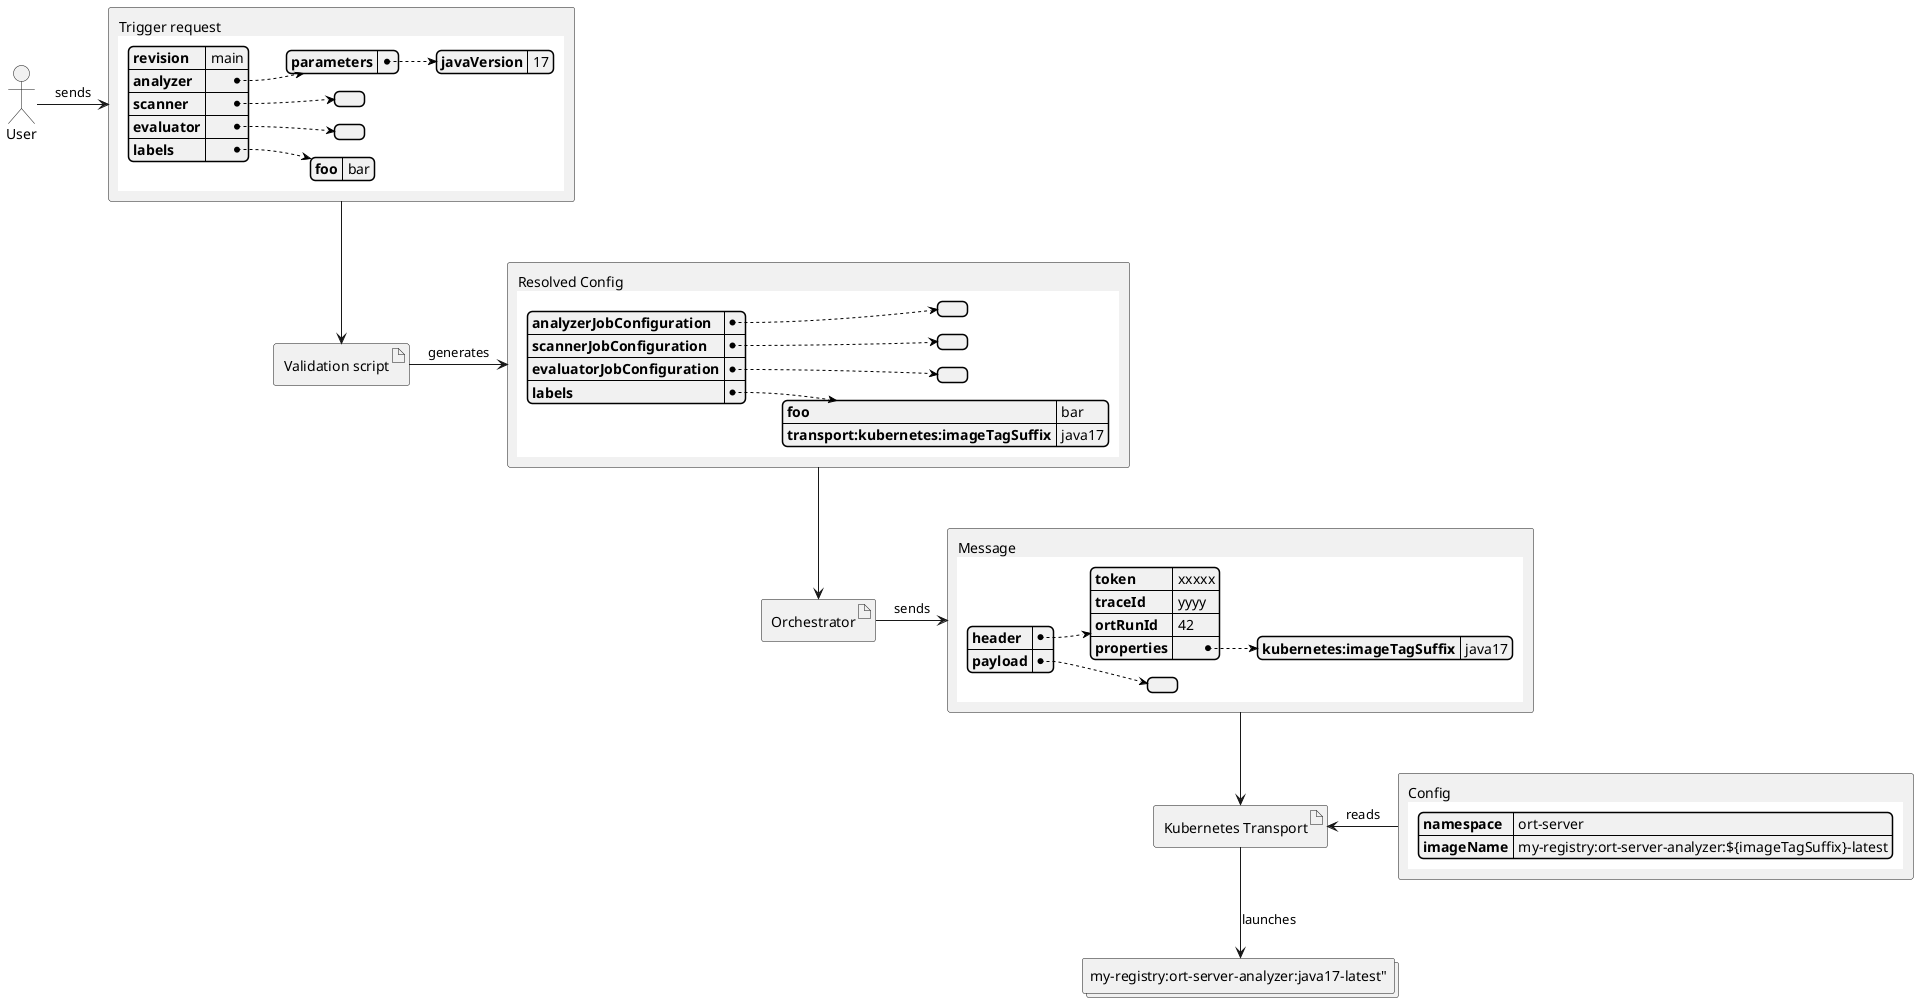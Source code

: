 @startuml
actor User as user

rectangle request [
Trigger request
{{json
{
  "revision": "main",
  "analyzer": {
    "parameters": {
       "javaVersion": "17"
    }
  },
  "scanner": {},
  "evaluator": {},
  "labels": {
    "foo": "bar"
  }
}
}}
]

artifact "Validation script" as script

rectangle output [
Resolved Config
{{json
{
  "analyzerJobConfiguration": {},
  "scannerJobConfiguration": {},
  "evaluatorJobConfiguration": {},
  "labels": {
    "foo": "bar",
    "transport:kubernetes:imageTagSuffix": "java17"
  }
}
}}
]

artifact orchestrator as "Orchestrator"

rectangle message [
Message
{{json
{
  "header": {
    "token": "xxxxx",
    "traceId": "yyyy",
    "ortRunId": 42,
    "properties": {
      "kubernetes:imageTagSuffix": "java17"
    }
  },
  "payload": {}
}
}}
]

artifact kubeTransport as "Kubernetes Transport"

rectangle kubeTransportConfig [
Config
{{json
{
  "namespace": "ort-server",
  "imageName": "my-registry:ort-server-analyzer:${imageTagSuffix}-latest"
}
}}
]

collections container as "my-registry:ort-server-analyzer:java17-latest""

user -> request: sends
request --> script
script -> output: generates
output --> orchestrator
orchestrator -> message: sends
message --> kubeTransport
kubeTransport <- kubeTransportConfig: reads
kubeTransport --> container: launches

@enduml
